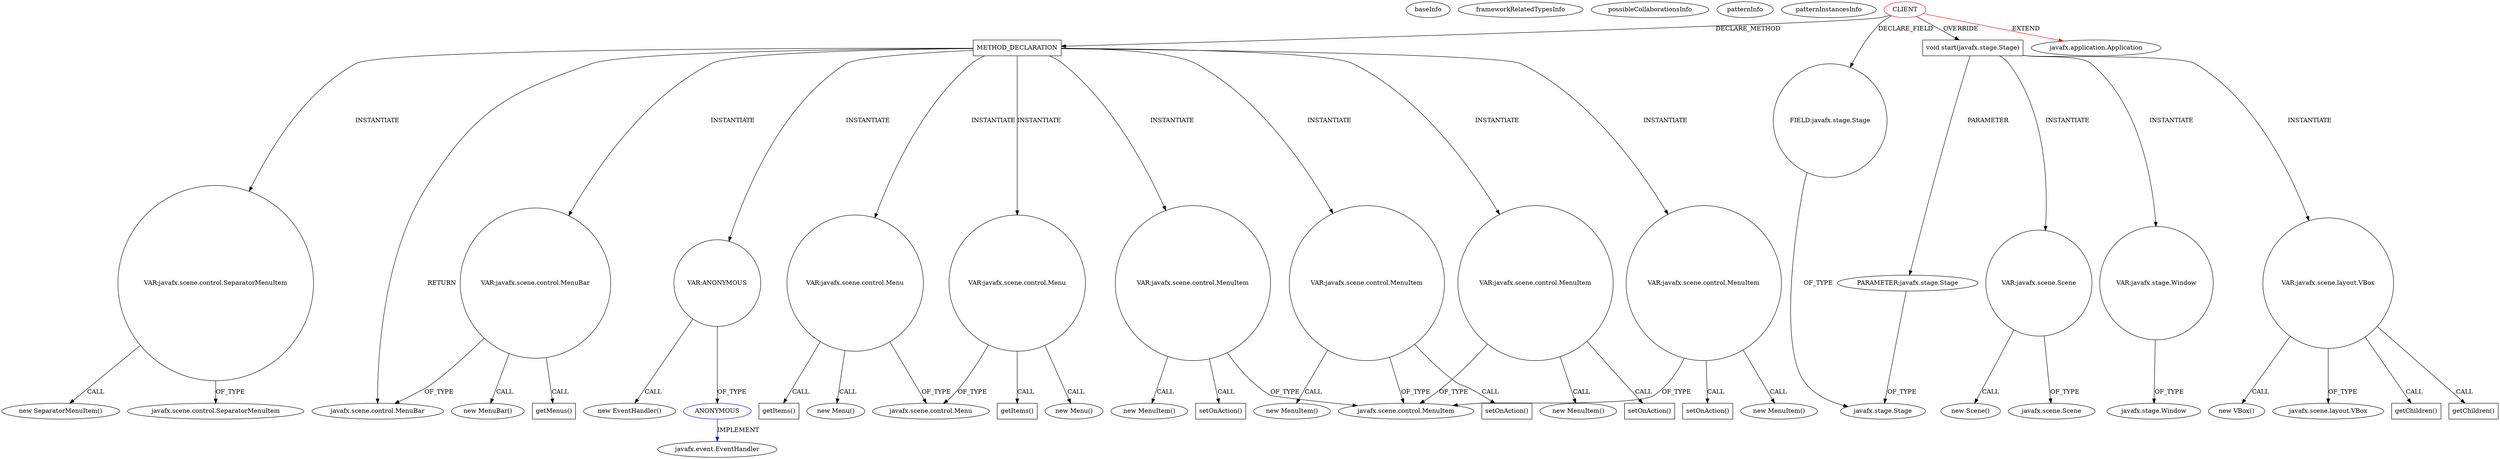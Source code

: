 digraph {
baseInfo[graphId=3394,category="pattern",isAnonymous=false,possibleRelation=true]
frameworkRelatedTypesInfo[0="javafx.application.Application"]
possibleCollaborationsInfo[0="3394~INSTANTIATION-CLIENT_METHOD_DECLARATION-~javafx.application.Application ~javafx.event.EventHandler ~false~true"]
patternInfo[frequency=2.0,patternRootClient=0]
patternInstancesInfo[0="alexander-t-review_ui~/alexander-t-review_ui/review_ui-master/src/main/java/se/tarnowski/reviewui/Main.java~Main~1774",1="pedrodonte-genjeefx~/pedrodonte-genjeefx/genjeefx-master/GenJeeFx/src/main/java/generar/AplicacionPrincipal.java~AplicacionPrincipal~3838"]
92[label="new SeparatorMenuItem()",vertexType="CONSTRUCTOR_CALL",isFrameworkType=false]
93[label="VAR:javafx.scene.control.SeparatorMenuItem",vertexType="VARIABLE_EXPRESION",isFrameworkType=false,shape=circle]
30[label="METHOD_DECLARATION",vertexType="CLIENT_METHOD_DECLARATION",isFrameworkType=false,shape=box]
0[label="CLIENT",vertexType="ROOT_CLIENT_CLASS_DECLARATION",isFrameworkType=false,color=red]
4[label="void start(javafx.stage.Stage)",vertexType="OVERRIDING_METHOD_DECLARATION",isFrameworkType=false,shape=box]
5[label="PARAMETER:javafx.stage.Stage",vertexType="PARAMETER_DECLARATION",isFrameworkType=false]
31[label="javafx.scene.control.MenuBar",vertexType="FRAMEWORK_CLASS_TYPE",isFrameworkType=false]
8[label="VAR:javafx.scene.layout.VBox",vertexType="VARIABLE_EXPRESION",isFrameworkType=false,shape=circle]
13[label="getChildren()",vertexType="INSIDE_CALL",isFrameworkType=false,shape=box]
11[label="getChildren()",vertexType="INSIDE_CALL",isFrameworkType=false,shape=box]
108[label="VAR:ANONYMOUS",vertexType="VARIABLE_EXPRESION",isFrameworkType=false,shape=circle]
109[label="ANONYMOUS",vertexType="REFERENCE_ANONYMOUS_DECLARATION",isFrameworkType=false,color=blue]
107[label="new EventHandler()",vertexType="CONSTRUCTOR_CALL",isFrameworkType=false]
100[label="VAR:javafx.scene.control.Menu",vertexType="VARIABLE_EXPRESION",isFrameworkType=false,shape=circle]
46[label="javafx.event.EventHandler",vertexType="FRAMEWORK_INTERFACE_TYPE",isFrameworkType=false]
2[label="FIELD:javafx.stage.Stage",vertexType="FIELD_DECLARATION",isFrameworkType=false,shape=circle]
79[label="VAR:javafx.scene.control.MenuItem",vertexType="VARIABLE_EXPRESION",isFrameworkType=false,shape=circle]
40[label="javafx.scene.control.MenuItem",vertexType="FRAMEWORK_CLASS_TYPE",isFrameworkType=false]
60[label="VAR:javafx.scene.control.MenuItem",vertexType="VARIABLE_EXPRESION",isFrameworkType=false,shape=circle]
103[label="VAR:javafx.scene.control.MenuItem",vertexType="VARIABLE_EXPRESION",isFrameworkType=false,shape=circle]
39[label="VAR:javafx.scene.control.MenuItem",vertexType="VARIABLE_EXPRESION",isFrameworkType=false,shape=circle]
33[label="VAR:javafx.scene.control.MenuBar",vertexType="VARIABLE_EXPRESION",isFrameworkType=false,shape=circle]
98[label="getMenus()",vertexType="INSIDE_CALL",isFrameworkType=false,shape=box]
32[label="new MenuBar()",vertexType="CONSTRUCTOR_CALL",isFrameworkType=false]
112[label="getItems()",vertexType="INSIDE_CALL",isFrameworkType=false,shape=box]
36[label="VAR:javafx.scene.control.Menu",vertexType="VARIABLE_EXPRESION",isFrameworkType=false,shape=circle]
96[label="getItems()",vertexType="INSIDE_CALL",isFrameworkType=false,shape=box]
3[label="javafx.stage.Stage",vertexType="FRAMEWORK_CLASS_TYPE",isFrameworkType=false]
1[label="javafx.application.Application",vertexType="FRAMEWORK_CLASS_TYPE",isFrameworkType=false]
15[label="VAR:javafx.scene.Scene",vertexType="VARIABLE_EXPRESION",isFrameworkType=false,shape=circle]
14[label="new Scene()",vertexType="CONSTRUCTOR_CALL",isFrameworkType=false]
94[label="javafx.scene.control.SeparatorMenuItem",vertexType="FRAMEWORK_CLASS_TYPE",isFrameworkType=false]
17[label="VAR:javafx.stage.Window",vertexType="VARIABLE_EXPRESION",isFrameworkType=false,shape=circle]
78[label="new MenuItem()",vertexType="CONSTRUCTOR_CALL",isFrameworkType=false]
102[label="new MenuItem()",vertexType="CONSTRUCTOR_CALL",isFrameworkType=false]
38[label="new MenuItem()",vertexType="CONSTRUCTOR_CALL",isFrameworkType=false]
59[label="new MenuItem()",vertexType="CONSTRUCTOR_CALL",isFrameworkType=false]
19[label="javafx.stage.Window",vertexType="FRAMEWORK_CLASS_TYPE",isFrameworkType=false]
37[label="javafx.scene.control.Menu",vertexType="FRAMEWORK_CLASS_TYPE",isFrameworkType=false]
7[label="new VBox()",vertexType="CONSTRUCTOR_CALL",isFrameworkType=false]
35[label="new Menu()",vertexType="CONSTRUCTOR_CALL",isFrameworkType=false]
99[label="new Menu()",vertexType="CONSTRUCTOR_CALL",isFrameworkType=false]
16[label="javafx.scene.Scene",vertexType="FRAMEWORK_CLASS_TYPE",isFrameworkType=false]
9[label="javafx.scene.layout.VBox",vertexType="FRAMEWORK_CLASS_TYPE",isFrameworkType=false]
82[label="setOnAction()",vertexType="INSIDE_CALL",isFrameworkType=false,shape=box]
106[label="setOnAction()",vertexType="INSIDE_CALL",isFrameworkType=false,shape=box]
42[label="setOnAction()",vertexType="INSIDE_CALL",isFrameworkType=false,shape=box]
63[label="setOnAction()",vertexType="INSIDE_CALL",isFrameworkType=false,shape=box]
108->109[label="OF_TYPE"]
60->63[label="CALL"]
103->106[label="CALL"]
17->19[label="OF_TYPE"]
0->4[label="OVERRIDE"]
30->31[label="RETURN"]
30->60[label="INSTANTIATE"]
4->15[label="INSTANTIATE"]
60->40[label="OF_TYPE"]
33->31[label="OF_TYPE"]
93->94[label="OF_TYPE"]
30->79[label="INSTANTIATE"]
15->16[label="OF_TYPE"]
30->39[label="INSTANTIATE"]
4->5[label="PARAMETER"]
100->37[label="OF_TYPE"]
15->14[label="CALL"]
8->13[label="CALL"]
30->103[label="INSTANTIATE"]
8->7[label="CALL"]
79->82[label="CALL"]
39->38[label="CALL"]
36->37[label="OF_TYPE"]
100->99[label="CALL"]
36->35[label="CALL"]
103->40[label="OF_TYPE"]
93->92[label="CALL"]
39->42[label="CALL"]
33->98[label="CALL"]
30->36[label="INSTANTIATE"]
79->78[label="CALL"]
4->8[label="INSTANTIATE"]
30->108[label="INSTANTIATE"]
33->32[label="CALL"]
39->40[label="OF_TYPE"]
109->46[label="IMPLEMENT",color=blue]
79->40[label="OF_TYPE"]
103->102[label="CALL"]
60->59[label="CALL"]
2->3[label="OF_TYPE"]
36->96[label="CALL"]
0->2[label="DECLARE_FIELD"]
4->17[label="INSTANTIATE"]
100->112[label="CALL"]
30->100[label="INSTANTIATE"]
108->107[label="CALL"]
30->33[label="INSTANTIATE"]
8->11[label="CALL"]
30->93[label="INSTANTIATE"]
0->30[label="DECLARE_METHOD"]
8->9[label="OF_TYPE"]
0->1[label="EXTEND",color=red]
5->3[label="OF_TYPE"]
}
